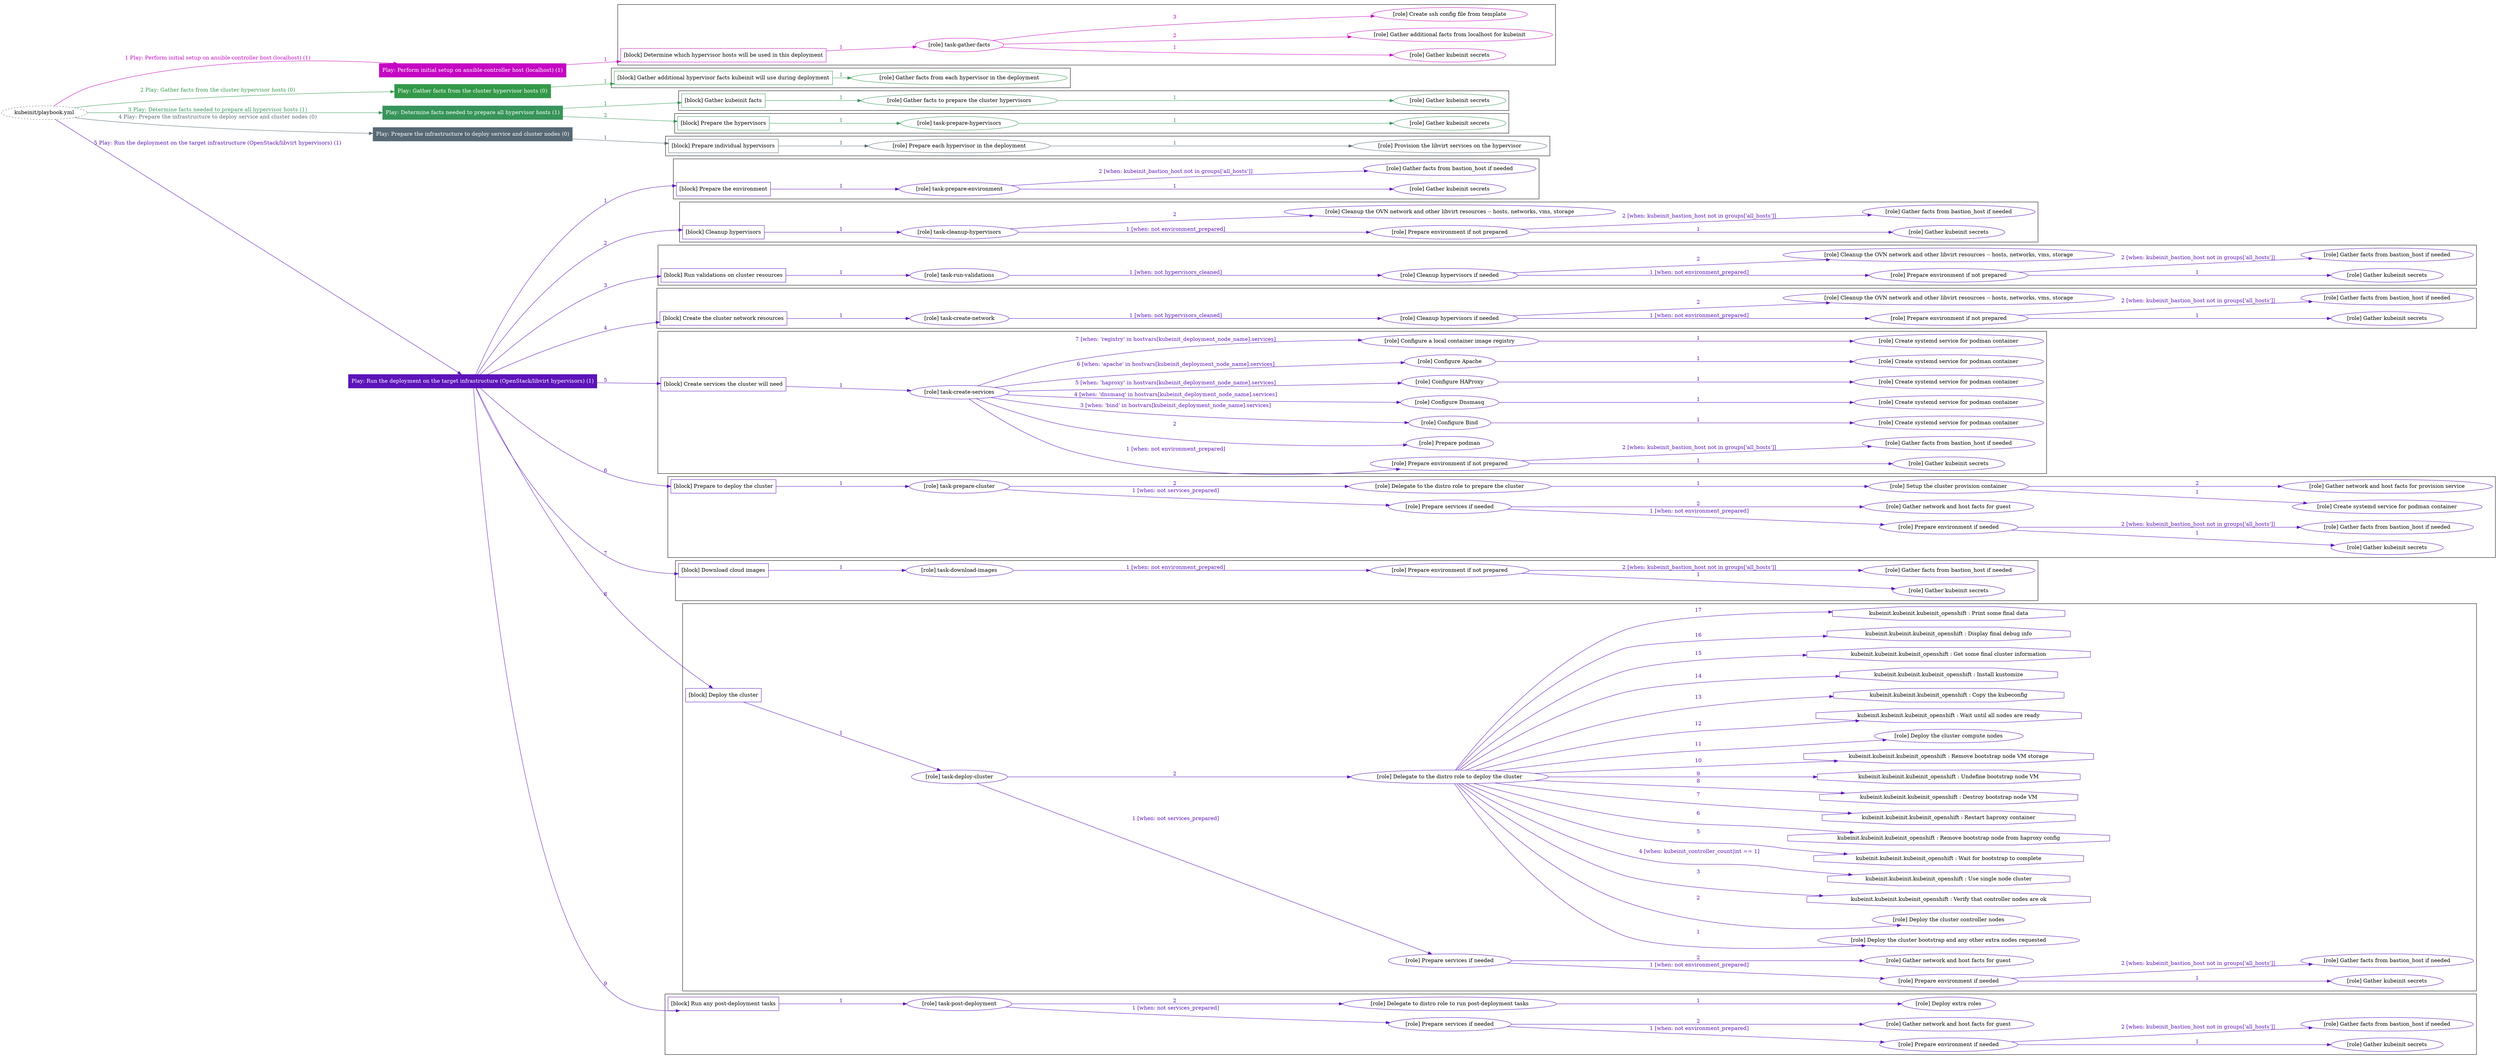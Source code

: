 digraph {
	graph [concentrate=true ordering=in rankdir=LR ratio=fill]
	edge [esep=5 sep=10]
	"kubeinit/playbook.yml" [URL="/home/runner/work/kubeinit/kubeinit/kubeinit/playbook.yml" id=playbook_724f41d9 style=dotted]
	"kubeinit/playbook.yml" -> play_b96e564c [label="1 Play: Perform initial setup on ansible-controller host (localhost) (1)" color="#c507c3" fontcolor="#c507c3" id=edge_play_b96e564c labeltooltip="1 Play: Perform initial setup on ansible-controller host (localhost) (1)" tooltip="1 Play: Perform initial setup on ansible-controller host (localhost) (1)"]
	subgraph "Play: Perform initial setup on ansible-controller host (localhost) (1)" {
		play_b96e564c [label="Play: Perform initial setup on ansible-controller host (localhost) (1)" URL="/home/runner/work/kubeinit/kubeinit/kubeinit/playbook.yml" color="#c507c3" fontcolor="#ffffff" id=play_b96e564c shape=box style=filled tooltip=localhost]
		play_b96e564c -> block_043597c0 [label=1 color="#c507c3" fontcolor="#c507c3" id=edge_block_043597c0 labeltooltip=1 tooltip=1]
		subgraph cluster_block_043597c0 {
			block_043597c0 [label="[block] Determine which hypervisor hosts will be used in this deployment" URL="/home/runner/work/kubeinit/kubeinit/kubeinit/playbook.yml" color="#c507c3" id=block_043597c0 labeltooltip="Determine which hypervisor hosts will be used in this deployment" shape=box tooltip="Determine which hypervisor hosts will be used in this deployment"]
			block_043597c0 -> role_fd4c52a2 [label="1 " color="#c507c3" fontcolor="#c507c3" id=edge_role_fd4c52a2 labeltooltip="1 " tooltip="1 "]
			subgraph "task-gather-facts" {
				role_fd4c52a2 [label="[role] task-gather-facts" URL="/home/runner/work/kubeinit/kubeinit/kubeinit/playbook.yml" color="#c507c3" id=role_fd4c52a2 tooltip="task-gather-facts"]
				role_fd4c52a2 -> role_d84f3a04 [label="1 " color="#c507c3" fontcolor="#c507c3" id=edge_role_d84f3a04 labeltooltip="1 " tooltip="1 "]
				subgraph "Gather kubeinit secrets" {
					role_d84f3a04 [label="[role] Gather kubeinit secrets" URL="/home/runner/.ansible/collections/ansible_collections/kubeinit/kubeinit/roles/kubeinit_prepare/tasks/build_hypervisors_group.yml" color="#c507c3" id=role_d84f3a04 tooltip="Gather kubeinit secrets"]
				}
				role_fd4c52a2 -> role_06a12884 [label="2 " color="#c507c3" fontcolor="#c507c3" id=edge_role_06a12884 labeltooltip="2 " tooltip="2 "]
				subgraph "Gather additional facts from localhost for kubeinit" {
					role_06a12884 [label="[role] Gather additional facts from localhost for kubeinit" URL="/home/runner/.ansible/collections/ansible_collections/kubeinit/kubeinit/roles/kubeinit_prepare/tasks/build_hypervisors_group.yml" color="#c507c3" id=role_06a12884 tooltip="Gather additional facts from localhost for kubeinit"]
				}
				role_fd4c52a2 -> role_5205f15b [label="3 " color="#c507c3" fontcolor="#c507c3" id=edge_role_5205f15b labeltooltip="3 " tooltip="3 "]
				subgraph "Create ssh config file from template" {
					role_5205f15b [label="[role] Create ssh config file from template" URL="/home/runner/.ansible/collections/ansible_collections/kubeinit/kubeinit/roles/kubeinit_prepare/tasks/build_hypervisors_group.yml" color="#c507c3" id=role_5205f15b tooltip="Create ssh config file from template"]
				}
			}
		}
	}
	"kubeinit/playbook.yml" -> play_b186f581 [label="2 Play: Gather facts from the cluster hypervisor hosts (0)" color="#33994a" fontcolor="#33994a" id=edge_play_b186f581 labeltooltip="2 Play: Gather facts from the cluster hypervisor hosts (0)" tooltip="2 Play: Gather facts from the cluster hypervisor hosts (0)"]
	subgraph "Play: Gather facts from the cluster hypervisor hosts (0)" {
		play_b186f581 [label="Play: Gather facts from the cluster hypervisor hosts (0)" URL="/home/runner/work/kubeinit/kubeinit/kubeinit/playbook.yml" color="#33994a" fontcolor="#ffffff" id=play_b186f581 shape=box style=filled tooltip="Play: Gather facts from the cluster hypervisor hosts (0)"]
		play_b186f581 -> block_5f69b1e3 [label=1 color="#33994a" fontcolor="#33994a" id=edge_block_5f69b1e3 labeltooltip=1 tooltip=1]
		subgraph cluster_block_5f69b1e3 {
			block_5f69b1e3 [label="[block] Gather additional hypervisor facts kubeinit will use during deployment" URL="/home/runner/work/kubeinit/kubeinit/kubeinit/playbook.yml" color="#33994a" id=block_5f69b1e3 labeltooltip="Gather additional hypervisor facts kubeinit will use during deployment" shape=box tooltip="Gather additional hypervisor facts kubeinit will use during deployment"]
			block_5f69b1e3 -> role_b0abc48b [label="1 " color="#33994a" fontcolor="#33994a" id=edge_role_b0abc48b labeltooltip="1 " tooltip="1 "]
			subgraph "Gather facts from each hypervisor in the deployment" {
				role_b0abc48b [label="[role] Gather facts from each hypervisor in the deployment" URL="/home/runner/work/kubeinit/kubeinit/kubeinit/playbook.yml" color="#33994a" id=role_b0abc48b tooltip="Gather facts from each hypervisor in the deployment"]
			}
		}
	}
	"kubeinit/playbook.yml" -> play_f84dd08f [label="3 Play: Determine facts needed to prepare all hypervisor hosts (1)" color="#37955a" fontcolor="#37955a" id=edge_play_f84dd08f labeltooltip="3 Play: Determine facts needed to prepare all hypervisor hosts (1)" tooltip="3 Play: Determine facts needed to prepare all hypervisor hosts (1)"]
	subgraph "Play: Determine facts needed to prepare all hypervisor hosts (1)" {
		play_f84dd08f [label="Play: Determine facts needed to prepare all hypervisor hosts (1)" URL="/home/runner/work/kubeinit/kubeinit/kubeinit/playbook.yml" color="#37955a" fontcolor="#ffffff" id=play_f84dd08f shape=box style=filled tooltip=localhost]
		play_f84dd08f -> block_c1d3af2b [label=1 color="#37955a" fontcolor="#37955a" id=edge_block_c1d3af2b labeltooltip=1 tooltip=1]
		subgraph cluster_block_c1d3af2b {
			block_c1d3af2b [label="[block] Gather kubeinit facts" URL="/home/runner/work/kubeinit/kubeinit/kubeinit/playbook.yml" color="#37955a" id=block_c1d3af2b labeltooltip="Gather kubeinit facts" shape=box tooltip="Gather kubeinit facts"]
			block_c1d3af2b -> role_9558414e [label="1 " color="#37955a" fontcolor="#37955a" id=edge_role_9558414e labeltooltip="1 " tooltip="1 "]
			subgraph "Gather facts to prepare the cluster hypervisors" {
				role_9558414e [label="[role] Gather facts to prepare the cluster hypervisors" URL="/home/runner/work/kubeinit/kubeinit/kubeinit/playbook.yml" color="#37955a" id=role_9558414e tooltip="Gather facts to prepare the cluster hypervisors"]
				role_9558414e -> role_0a687a9d [label="1 " color="#37955a" fontcolor="#37955a" id=edge_role_0a687a9d labeltooltip="1 " tooltip="1 "]
				subgraph "Gather kubeinit secrets" {
					role_0a687a9d [label="[role] Gather kubeinit secrets" URL="/home/runner/.ansible/collections/ansible_collections/kubeinit/kubeinit/roles/kubeinit_prepare/tasks/gather_kubeinit_facts.yml" color="#37955a" id=role_0a687a9d tooltip="Gather kubeinit secrets"]
				}
			}
		}
		play_f84dd08f -> block_ef7a281f [label=2 color="#37955a" fontcolor="#37955a" id=edge_block_ef7a281f labeltooltip=2 tooltip=2]
		subgraph cluster_block_ef7a281f {
			block_ef7a281f [label="[block] Prepare the hypervisors" URL="/home/runner/work/kubeinit/kubeinit/kubeinit/playbook.yml" color="#37955a" id=block_ef7a281f labeltooltip="Prepare the hypervisors" shape=box tooltip="Prepare the hypervisors"]
			block_ef7a281f -> role_39c2a780 [label="1 " color="#37955a" fontcolor="#37955a" id=edge_role_39c2a780 labeltooltip="1 " tooltip="1 "]
			subgraph "task-prepare-hypervisors" {
				role_39c2a780 [label="[role] task-prepare-hypervisors" URL="/home/runner/work/kubeinit/kubeinit/kubeinit/playbook.yml" color="#37955a" id=role_39c2a780 tooltip="task-prepare-hypervisors"]
				role_39c2a780 -> role_b67819db [label="1 " color="#37955a" fontcolor="#37955a" id=edge_role_b67819db labeltooltip="1 " tooltip="1 "]
				subgraph "Gather kubeinit secrets" {
					role_b67819db [label="[role] Gather kubeinit secrets" URL="/home/runner/.ansible/collections/ansible_collections/kubeinit/kubeinit/roles/kubeinit_prepare/tasks/gather_kubeinit_facts.yml" color="#37955a" id=role_b67819db tooltip="Gather kubeinit secrets"]
				}
			}
		}
	}
	"kubeinit/playbook.yml" -> play_a30568dd [label="4 Play: Prepare the infrastructure to deploy service and cluster nodes (0)" color="#576975" fontcolor="#576975" id=edge_play_a30568dd labeltooltip="4 Play: Prepare the infrastructure to deploy service and cluster nodes (0)" tooltip="4 Play: Prepare the infrastructure to deploy service and cluster nodes (0)"]
	subgraph "Play: Prepare the infrastructure to deploy service and cluster nodes (0)" {
		play_a30568dd [label="Play: Prepare the infrastructure to deploy service and cluster nodes (0)" URL="/home/runner/work/kubeinit/kubeinit/kubeinit/playbook.yml" color="#576975" fontcolor="#ffffff" id=play_a30568dd shape=box style=filled tooltip="Play: Prepare the infrastructure to deploy service and cluster nodes (0)"]
		play_a30568dd -> block_75d24982 [label=1 color="#576975" fontcolor="#576975" id=edge_block_75d24982 labeltooltip=1 tooltip=1]
		subgraph cluster_block_75d24982 {
			block_75d24982 [label="[block] Prepare individual hypervisors" URL="/home/runner/work/kubeinit/kubeinit/kubeinit/playbook.yml" color="#576975" id=block_75d24982 labeltooltip="Prepare individual hypervisors" shape=box tooltip="Prepare individual hypervisors"]
			block_75d24982 -> role_c6c67871 [label="1 " color="#576975" fontcolor="#576975" id=edge_role_c6c67871 labeltooltip="1 " tooltip="1 "]
			subgraph "Prepare each hypervisor in the deployment" {
				role_c6c67871 [label="[role] Prepare each hypervisor in the deployment" URL="/home/runner/work/kubeinit/kubeinit/kubeinit/playbook.yml" color="#576975" id=role_c6c67871 tooltip="Prepare each hypervisor in the deployment"]
				role_c6c67871 -> role_756defbd [label="1 " color="#576975" fontcolor="#576975" id=edge_role_756defbd labeltooltip="1 " tooltip="1 "]
				subgraph "Provision the libvirt services on the hypervisor" {
					role_756defbd [label="[role] Provision the libvirt services on the hypervisor" URL="/home/runner/.ansible/collections/ansible_collections/kubeinit/kubeinit/roles/kubeinit_prepare/tasks/prepare_hypervisor.yml" color="#576975" id=role_756defbd tooltip="Provision the libvirt services on the hypervisor"]
				}
			}
		}
	}
	"kubeinit/playbook.yml" -> play_44af72db [label="5 Play: Run the deployment on the target infrastructure (OpenStack/libvirt hypervisors) (1)" color="#5c13b9" fontcolor="#5c13b9" id=edge_play_44af72db labeltooltip="5 Play: Run the deployment on the target infrastructure (OpenStack/libvirt hypervisors) (1)" tooltip="5 Play: Run the deployment on the target infrastructure (OpenStack/libvirt hypervisors) (1)"]
	subgraph "Play: Run the deployment on the target infrastructure (OpenStack/libvirt hypervisors) (1)" {
		play_44af72db [label="Play: Run the deployment on the target infrastructure (OpenStack/libvirt hypervisors) (1)" URL="/home/runner/work/kubeinit/kubeinit/kubeinit/playbook.yml" color="#5c13b9" fontcolor="#ffffff" id=play_44af72db shape=box style=filled tooltip=localhost]
		play_44af72db -> block_07d40bd2 [label=1 color="#5c13b9" fontcolor="#5c13b9" id=edge_block_07d40bd2 labeltooltip=1 tooltip=1]
		subgraph cluster_block_07d40bd2 {
			block_07d40bd2 [label="[block] Prepare the environment" URL="/home/runner/work/kubeinit/kubeinit/kubeinit/playbook.yml" color="#5c13b9" id=block_07d40bd2 labeltooltip="Prepare the environment" shape=box tooltip="Prepare the environment"]
			block_07d40bd2 -> role_dfa9f6d3 [label="1 " color="#5c13b9" fontcolor="#5c13b9" id=edge_role_dfa9f6d3 labeltooltip="1 " tooltip="1 "]
			subgraph "task-prepare-environment" {
				role_dfa9f6d3 [label="[role] task-prepare-environment" URL="/home/runner/work/kubeinit/kubeinit/kubeinit/playbook.yml" color="#5c13b9" id=role_dfa9f6d3 tooltip="task-prepare-environment"]
				role_dfa9f6d3 -> role_613f4393 [label="1 " color="#5c13b9" fontcolor="#5c13b9" id=edge_role_613f4393 labeltooltip="1 " tooltip="1 "]
				subgraph "Gather kubeinit secrets" {
					role_613f4393 [label="[role] Gather kubeinit secrets" URL="/home/runner/.ansible/collections/ansible_collections/kubeinit/kubeinit/roles/kubeinit_prepare/tasks/gather_kubeinit_facts.yml" color="#5c13b9" id=role_613f4393 tooltip="Gather kubeinit secrets"]
				}
				role_dfa9f6d3 -> role_696d8ab0 [label="2 [when: kubeinit_bastion_host not in groups['all_hosts']]" color="#5c13b9" fontcolor="#5c13b9" id=edge_role_696d8ab0 labeltooltip="2 [when: kubeinit_bastion_host not in groups['all_hosts']]" tooltip="2 [when: kubeinit_bastion_host not in groups['all_hosts']]"]
				subgraph "Gather facts from bastion_host if needed" {
					role_696d8ab0 [label="[role] Gather facts from bastion_host if needed" URL="/home/runner/.ansible/collections/ansible_collections/kubeinit/kubeinit/roles/kubeinit_prepare/tasks/main.yml" color="#5c13b9" id=role_696d8ab0 tooltip="Gather facts from bastion_host if needed"]
				}
			}
		}
		play_44af72db -> block_d91fccd6 [label=2 color="#5c13b9" fontcolor="#5c13b9" id=edge_block_d91fccd6 labeltooltip=2 tooltip=2]
		subgraph cluster_block_d91fccd6 {
			block_d91fccd6 [label="[block] Cleanup hypervisors" URL="/home/runner/work/kubeinit/kubeinit/kubeinit/playbook.yml" color="#5c13b9" id=block_d91fccd6 labeltooltip="Cleanup hypervisors" shape=box tooltip="Cleanup hypervisors"]
			block_d91fccd6 -> role_57880f43 [label="1 " color="#5c13b9" fontcolor="#5c13b9" id=edge_role_57880f43 labeltooltip="1 " tooltip="1 "]
			subgraph "task-cleanup-hypervisors" {
				role_57880f43 [label="[role] task-cleanup-hypervisors" URL="/home/runner/work/kubeinit/kubeinit/kubeinit/playbook.yml" color="#5c13b9" id=role_57880f43 tooltip="task-cleanup-hypervisors"]
				role_57880f43 -> role_ca57745c [label="1 [when: not environment_prepared]" color="#5c13b9" fontcolor="#5c13b9" id=edge_role_ca57745c labeltooltip="1 [when: not environment_prepared]" tooltip="1 [when: not environment_prepared]"]
				subgraph "Prepare environment if not prepared" {
					role_ca57745c [label="[role] Prepare environment if not prepared" URL="/home/runner/.ansible/collections/ansible_collections/kubeinit/kubeinit/roles/kubeinit_libvirt/tasks/cleanup_hypervisors.yml" color="#5c13b9" id=role_ca57745c tooltip="Prepare environment if not prepared"]
					role_ca57745c -> role_fd36401c [label="1 " color="#5c13b9" fontcolor="#5c13b9" id=edge_role_fd36401c labeltooltip="1 " tooltip="1 "]
					subgraph "Gather kubeinit secrets" {
						role_fd36401c [label="[role] Gather kubeinit secrets" URL="/home/runner/.ansible/collections/ansible_collections/kubeinit/kubeinit/roles/kubeinit_prepare/tasks/gather_kubeinit_facts.yml" color="#5c13b9" id=role_fd36401c tooltip="Gather kubeinit secrets"]
					}
					role_ca57745c -> role_1696d721 [label="2 [when: kubeinit_bastion_host not in groups['all_hosts']]" color="#5c13b9" fontcolor="#5c13b9" id=edge_role_1696d721 labeltooltip="2 [when: kubeinit_bastion_host not in groups['all_hosts']]" tooltip="2 [when: kubeinit_bastion_host not in groups['all_hosts']]"]
					subgraph "Gather facts from bastion_host if needed" {
						role_1696d721 [label="[role] Gather facts from bastion_host if needed" URL="/home/runner/.ansible/collections/ansible_collections/kubeinit/kubeinit/roles/kubeinit_prepare/tasks/main.yml" color="#5c13b9" id=role_1696d721 tooltip="Gather facts from bastion_host if needed"]
					}
				}
				role_57880f43 -> role_2eb3824e [label="2 " color="#5c13b9" fontcolor="#5c13b9" id=edge_role_2eb3824e labeltooltip="2 " tooltip="2 "]
				subgraph "Cleanup the OVN network and other libvirt resources -- hosts, networks, vms, storage" {
					role_2eb3824e [label="[role] Cleanup the OVN network and other libvirt resources -- hosts, networks, vms, storage" URL="/home/runner/.ansible/collections/ansible_collections/kubeinit/kubeinit/roles/kubeinit_libvirt/tasks/cleanup_hypervisors.yml" color="#5c13b9" id=role_2eb3824e tooltip="Cleanup the OVN network and other libvirt resources -- hosts, networks, vms, storage"]
				}
			}
		}
		play_44af72db -> block_eee5054e [label=3 color="#5c13b9" fontcolor="#5c13b9" id=edge_block_eee5054e labeltooltip=3 tooltip=3]
		subgraph cluster_block_eee5054e {
			block_eee5054e [label="[block] Run validations on cluster resources" URL="/home/runner/work/kubeinit/kubeinit/kubeinit/playbook.yml" color="#5c13b9" id=block_eee5054e labeltooltip="Run validations on cluster resources" shape=box tooltip="Run validations on cluster resources"]
			block_eee5054e -> role_71e81b2a [label="1 " color="#5c13b9" fontcolor="#5c13b9" id=edge_role_71e81b2a labeltooltip="1 " tooltip="1 "]
			subgraph "task-run-validations" {
				role_71e81b2a [label="[role] task-run-validations" URL="/home/runner/work/kubeinit/kubeinit/kubeinit/playbook.yml" color="#5c13b9" id=role_71e81b2a tooltip="task-run-validations"]
				role_71e81b2a -> role_1249b31d [label="1 [when: not hypervisors_cleaned]" color="#5c13b9" fontcolor="#5c13b9" id=edge_role_1249b31d labeltooltip="1 [when: not hypervisors_cleaned]" tooltip="1 [when: not hypervisors_cleaned]"]
				subgraph "Cleanup hypervisors if needed" {
					role_1249b31d [label="[role] Cleanup hypervisors if needed" URL="/home/runner/.ansible/collections/ansible_collections/kubeinit/kubeinit/roles/kubeinit_validations/tasks/main.yml" color="#5c13b9" id=role_1249b31d tooltip="Cleanup hypervisors if needed"]
					role_1249b31d -> role_08071db0 [label="1 [when: not environment_prepared]" color="#5c13b9" fontcolor="#5c13b9" id=edge_role_08071db0 labeltooltip="1 [when: not environment_prepared]" tooltip="1 [when: not environment_prepared]"]
					subgraph "Prepare environment if not prepared" {
						role_08071db0 [label="[role] Prepare environment if not prepared" URL="/home/runner/.ansible/collections/ansible_collections/kubeinit/kubeinit/roles/kubeinit_libvirt/tasks/cleanup_hypervisors.yml" color="#5c13b9" id=role_08071db0 tooltip="Prepare environment if not prepared"]
						role_08071db0 -> role_b622376e [label="1 " color="#5c13b9" fontcolor="#5c13b9" id=edge_role_b622376e labeltooltip="1 " tooltip="1 "]
						subgraph "Gather kubeinit secrets" {
							role_b622376e [label="[role] Gather kubeinit secrets" URL="/home/runner/.ansible/collections/ansible_collections/kubeinit/kubeinit/roles/kubeinit_prepare/tasks/gather_kubeinit_facts.yml" color="#5c13b9" id=role_b622376e tooltip="Gather kubeinit secrets"]
						}
						role_08071db0 -> role_8968afee [label="2 [when: kubeinit_bastion_host not in groups['all_hosts']]" color="#5c13b9" fontcolor="#5c13b9" id=edge_role_8968afee labeltooltip="2 [when: kubeinit_bastion_host not in groups['all_hosts']]" tooltip="2 [when: kubeinit_bastion_host not in groups['all_hosts']]"]
						subgraph "Gather facts from bastion_host if needed" {
							role_8968afee [label="[role] Gather facts from bastion_host if needed" URL="/home/runner/.ansible/collections/ansible_collections/kubeinit/kubeinit/roles/kubeinit_prepare/tasks/main.yml" color="#5c13b9" id=role_8968afee tooltip="Gather facts from bastion_host if needed"]
						}
					}
					role_1249b31d -> role_de6a7c89 [label="2 " color="#5c13b9" fontcolor="#5c13b9" id=edge_role_de6a7c89 labeltooltip="2 " tooltip="2 "]
					subgraph "Cleanup the OVN network and other libvirt resources -- hosts, networks, vms, storage" {
						role_de6a7c89 [label="[role] Cleanup the OVN network and other libvirt resources -- hosts, networks, vms, storage" URL="/home/runner/.ansible/collections/ansible_collections/kubeinit/kubeinit/roles/kubeinit_libvirt/tasks/cleanup_hypervisors.yml" color="#5c13b9" id=role_de6a7c89 tooltip="Cleanup the OVN network and other libvirt resources -- hosts, networks, vms, storage"]
					}
				}
			}
		}
		play_44af72db -> block_ccc21fb1 [label=4 color="#5c13b9" fontcolor="#5c13b9" id=edge_block_ccc21fb1 labeltooltip=4 tooltip=4]
		subgraph cluster_block_ccc21fb1 {
			block_ccc21fb1 [label="[block] Create the cluster network resources" URL="/home/runner/work/kubeinit/kubeinit/kubeinit/playbook.yml" color="#5c13b9" id=block_ccc21fb1 labeltooltip="Create the cluster network resources" shape=box tooltip="Create the cluster network resources"]
			block_ccc21fb1 -> role_5a597af9 [label="1 " color="#5c13b9" fontcolor="#5c13b9" id=edge_role_5a597af9 labeltooltip="1 " tooltip="1 "]
			subgraph "task-create-network" {
				role_5a597af9 [label="[role] task-create-network" URL="/home/runner/work/kubeinit/kubeinit/kubeinit/playbook.yml" color="#5c13b9" id=role_5a597af9 tooltip="task-create-network"]
				role_5a597af9 -> role_b853a77d [label="1 [when: not hypervisors_cleaned]" color="#5c13b9" fontcolor="#5c13b9" id=edge_role_b853a77d labeltooltip="1 [when: not hypervisors_cleaned]" tooltip="1 [when: not hypervisors_cleaned]"]
				subgraph "Cleanup hypervisors if needed" {
					role_b853a77d [label="[role] Cleanup hypervisors if needed" URL="/home/runner/.ansible/collections/ansible_collections/kubeinit/kubeinit/roles/kubeinit_libvirt/tasks/create_network.yml" color="#5c13b9" id=role_b853a77d tooltip="Cleanup hypervisors if needed"]
					role_b853a77d -> role_ec80c0bf [label="1 [when: not environment_prepared]" color="#5c13b9" fontcolor="#5c13b9" id=edge_role_ec80c0bf labeltooltip="1 [when: not environment_prepared]" tooltip="1 [when: not environment_prepared]"]
					subgraph "Prepare environment if not prepared" {
						role_ec80c0bf [label="[role] Prepare environment if not prepared" URL="/home/runner/.ansible/collections/ansible_collections/kubeinit/kubeinit/roles/kubeinit_libvirt/tasks/cleanup_hypervisors.yml" color="#5c13b9" id=role_ec80c0bf tooltip="Prepare environment if not prepared"]
						role_ec80c0bf -> role_8eaf5a02 [label="1 " color="#5c13b9" fontcolor="#5c13b9" id=edge_role_8eaf5a02 labeltooltip="1 " tooltip="1 "]
						subgraph "Gather kubeinit secrets" {
							role_8eaf5a02 [label="[role] Gather kubeinit secrets" URL="/home/runner/.ansible/collections/ansible_collections/kubeinit/kubeinit/roles/kubeinit_prepare/tasks/gather_kubeinit_facts.yml" color="#5c13b9" id=role_8eaf5a02 tooltip="Gather kubeinit secrets"]
						}
						role_ec80c0bf -> role_168a3c0b [label="2 [when: kubeinit_bastion_host not in groups['all_hosts']]" color="#5c13b9" fontcolor="#5c13b9" id=edge_role_168a3c0b labeltooltip="2 [when: kubeinit_bastion_host not in groups['all_hosts']]" tooltip="2 [when: kubeinit_bastion_host not in groups['all_hosts']]"]
						subgraph "Gather facts from bastion_host if needed" {
							role_168a3c0b [label="[role] Gather facts from bastion_host if needed" URL="/home/runner/.ansible/collections/ansible_collections/kubeinit/kubeinit/roles/kubeinit_prepare/tasks/main.yml" color="#5c13b9" id=role_168a3c0b tooltip="Gather facts from bastion_host if needed"]
						}
					}
					role_b853a77d -> role_204585bf [label="2 " color="#5c13b9" fontcolor="#5c13b9" id=edge_role_204585bf labeltooltip="2 " tooltip="2 "]
					subgraph "Cleanup the OVN network and other libvirt resources -- hosts, networks, vms, storage" {
						role_204585bf [label="[role] Cleanup the OVN network and other libvirt resources -- hosts, networks, vms, storage" URL="/home/runner/.ansible/collections/ansible_collections/kubeinit/kubeinit/roles/kubeinit_libvirt/tasks/cleanup_hypervisors.yml" color="#5c13b9" id=role_204585bf tooltip="Cleanup the OVN network and other libvirt resources -- hosts, networks, vms, storage"]
					}
				}
			}
		}
		play_44af72db -> block_fcea5432 [label=5 color="#5c13b9" fontcolor="#5c13b9" id=edge_block_fcea5432 labeltooltip=5 tooltip=5]
		subgraph cluster_block_fcea5432 {
			block_fcea5432 [label="[block] Create services the cluster will need" URL="/home/runner/work/kubeinit/kubeinit/kubeinit/playbook.yml" color="#5c13b9" id=block_fcea5432 labeltooltip="Create services the cluster will need" shape=box tooltip="Create services the cluster will need"]
			block_fcea5432 -> role_298d4e25 [label="1 " color="#5c13b9" fontcolor="#5c13b9" id=edge_role_298d4e25 labeltooltip="1 " tooltip="1 "]
			subgraph "task-create-services" {
				role_298d4e25 [label="[role] task-create-services" URL="/home/runner/work/kubeinit/kubeinit/kubeinit/playbook.yml" color="#5c13b9" id=role_298d4e25 tooltip="task-create-services"]
				role_298d4e25 -> role_b28d8c5d [label="1 [when: not environment_prepared]" color="#5c13b9" fontcolor="#5c13b9" id=edge_role_b28d8c5d labeltooltip="1 [when: not environment_prepared]" tooltip="1 [when: not environment_prepared]"]
				subgraph "Prepare environment if not prepared" {
					role_b28d8c5d [label="[role] Prepare environment if not prepared" URL="/home/runner/.ansible/collections/ansible_collections/kubeinit/kubeinit/roles/kubeinit_services/tasks/main.yml" color="#5c13b9" id=role_b28d8c5d tooltip="Prepare environment if not prepared"]
					role_b28d8c5d -> role_a9b69a46 [label="1 " color="#5c13b9" fontcolor="#5c13b9" id=edge_role_a9b69a46 labeltooltip="1 " tooltip="1 "]
					subgraph "Gather kubeinit secrets" {
						role_a9b69a46 [label="[role] Gather kubeinit secrets" URL="/home/runner/.ansible/collections/ansible_collections/kubeinit/kubeinit/roles/kubeinit_prepare/tasks/gather_kubeinit_facts.yml" color="#5c13b9" id=role_a9b69a46 tooltip="Gather kubeinit secrets"]
					}
					role_b28d8c5d -> role_d9b3c0fd [label="2 [when: kubeinit_bastion_host not in groups['all_hosts']]" color="#5c13b9" fontcolor="#5c13b9" id=edge_role_d9b3c0fd labeltooltip="2 [when: kubeinit_bastion_host not in groups['all_hosts']]" tooltip="2 [when: kubeinit_bastion_host not in groups['all_hosts']]"]
					subgraph "Gather facts from bastion_host if needed" {
						role_d9b3c0fd [label="[role] Gather facts from bastion_host if needed" URL="/home/runner/.ansible/collections/ansible_collections/kubeinit/kubeinit/roles/kubeinit_prepare/tasks/main.yml" color="#5c13b9" id=role_d9b3c0fd tooltip="Gather facts from bastion_host if needed"]
					}
				}
				role_298d4e25 -> role_65285a68 [label="2 " color="#5c13b9" fontcolor="#5c13b9" id=edge_role_65285a68 labeltooltip="2 " tooltip="2 "]
				subgraph "Prepare podman" {
					role_65285a68 [label="[role] Prepare podman" URL="/home/runner/.ansible/collections/ansible_collections/kubeinit/kubeinit/roles/kubeinit_services/tasks/00_create_service_pod.yml" color="#5c13b9" id=role_65285a68 tooltip="Prepare podman"]
				}
				role_298d4e25 -> role_206fd32e [label="3 [when: 'bind' in hostvars[kubeinit_deployment_node_name].services]" color="#5c13b9" fontcolor="#5c13b9" id=edge_role_206fd32e labeltooltip="3 [when: 'bind' in hostvars[kubeinit_deployment_node_name].services]" tooltip="3 [when: 'bind' in hostvars[kubeinit_deployment_node_name].services]"]
				subgraph "Configure Bind" {
					role_206fd32e [label="[role] Configure Bind" URL="/home/runner/.ansible/collections/ansible_collections/kubeinit/kubeinit/roles/kubeinit_services/tasks/start_services_containers.yml" color="#5c13b9" id=role_206fd32e tooltip="Configure Bind"]
					role_206fd32e -> role_4ff9f816 [label="1 " color="#5c13b9" fontcolor="#5c13b9" id=edge_role_4ff9f816 labeltooltip="1 " tooltip="1 "]
					subgraph "Create systemd service for podman container" {
						role_4ff9f816 [label="[role] Create systemd service for podman container" URL="/home/runner/.ansible/collections/ansible_collections/kubeinit/kubeinit/roles/kubeinit_bind/tasks/main.yml" color="#5c13b9" id=role_4ff9f816 tooltip="Create systemd service for podman container"]
					}
				}
				role_298d4e25 -> role_d54ca3fc [label="4 [when: 'dnsmasq' in hostvars[kubeinit_deployment_node_name].services]" color="#5c13b9" fontcolor="#5c13b9" id=edge_role_d54ca3fc labeltooltip="4 [when: 'dnsmasq' in hostvars[kubeinit_deployment_node_name].services]" tooltip="4 [when: 'dnsmasq' in hostvars[kubeinit_deployment_node_name].services]"]
				subgraph "Configure Dnsmasq" {
					role_d54ca3fc [label="[role] Configure Dnsmasq" URL="/home/runner/.ansible/collections/ansible_collections/kubeinit/kubeinit/roles/kubeinit_services/tasks/start_services_containers.yml" color="#5c13b9" id=role_d54ca3fc tooltip="Configure Dnsmasq"]
					role_d54ca3fc -> role_0eafd72d [label="1 " color="#5c13b9" fontcolor="#5c13b9" id=edge_role_0eafd72d labeltooltip="1 " tooltip="1 "]
					subgraph "Create systemd service for podman container" {
						role_0eafd72d [label="[role] Create systemd service for podman container" URL="/home/runner/.ansible/collections/ansible_collections/kubeinit/kubeinit/roles/kubeinit_dnsmasq/tasks/main.yml" color="#5c13b9" id=role_0eafd72d tooltip="Create systemd service for podman container"]
					}
				}
				role_298d4e25 -> role_7314e736 [label="5 [when: 'haproxy' in hostvars[kubeinit_deployment_node_name].services]" color="#5c13b9" fontcolor="#5c13b9" id=edge_role_7314e736 labeltooltip="5 [when: 'haproxy' in hostvars[kubeinit_deployment_node_name].services]" tooltip="5 [when: 'haproxy' in hostvars[kubeinit_deployment_node_name].services]"]
				subgraph "Configure HAProxy" {
					role_7314e736 [label="[role] Configure HAProxy" URL="/home/runner/.ansible/collections/ansible_collections/kubeinit/kubeinit/roles/kubeinit_services/tasks/start_services_containers.yml" color="#5c13b9" id=role_7314e736 tooltip="Configure HAProxy"]
					role_7314e736 -> role_aafeb1c8 [label="1 " color="#5c13b9" fontcolor="#5c13b9" id=edge_role_aafeb1c8 labeltooltip="1 " tooltip="1 "]
					subgraph "Create systemd service for podman container" {
						role_aafeb1c8 [label="[role] Create systemd service for podman container" URL="/home/runner/.ansible/collections/ansible_collections/kubeinit/kubeinit/roles/kubeinit_haproxy/tasks/main.yml" color="#5c13b9" id=role_aafeb1c8 tooltip="Create systemd service for podman container"]
					}
				}
				role_298d4e25 -> role_031b567f [label="6 [when: 'apache' in hostvars[kubeinit_deployment_node_name].services]" color="#5c13b9" fontcolor="#5c13b9" id=edge_role_031b567f labeltooltip="6 [when: 'apache' in hostvars[kubeinit_deployment_node_name].services]" tooltip="6 [when: 'apache' in hostvars[kubeinit_deployment_node_name].services]"]
				subgraph "Configure Apache" {
					role_031b567f [label="[role] Configure Apache" URL="/home/runner/.ansible/collections/ansible_collections/kubeinit/kubeinit/roles/kubeinit_services/tasks/start_services_containers.yml" color="#5c13b9" id=role_031b567f tooltip="Configure Apache"]
					role_031b567f -> role_49e05196 [label="1 " color="#5c13b9" fontcolor="#5c13b9" id=edge_role_49e05196 labeltooltip="1 " tooltip="1 "]
					subgraph "Create systemd service for podman container" {
						role_49e05196 [label="[role] Create systemd service for podman container" URL="/home/runner/.ansible/collections/ansible_collections/kubeinit/kubeinit/roles/kubeinit_apache/tasks/main.yml" color="#5c13b9" id=role_49e05196 tooltip="Create systemd service for podman container"]
					}
				}
				role_298d4e25 -> role_b31b73cf [label="7 [when: 'registry' in hostvars[kubeinit_deployment_node_name].services]" color="#5c13b9" fontcolor="#5c13b9" id=edge_role_b31b73cf labeltooltip="7 [when: 'registry' in hostvars[kubeinit_deployment_node_name].services]" tooltip="7 [when: 'registry' in hostvars[kubeinit_deployment_node_name].services]"]
				subgraph "Configure a local container image registry" {
					role_b31b73cf [label="[role] Configure a local container image registry" URL="/home/runner/.ansible/collections/ansible_collections/kubeinit/kubeinit/roles/kubeinit_services/tasks/start_services_containers.yml" color="#5c13b9" id=role_b31b73cf tooltip="Configure a local container image registry"]
					role_b31b73cf -> role_e8b7eb68 [label="1 " color="#5c13b9" fontcolor="#5c13b9" id=edge_role_e8b7eb68 labeltooltip="1 " tooltip="1 "]
					subgraph "Create systemd service for podman container" {
						role_e8b7eb68 [label="[role] Create systemd service for podman container" URL="/home/runner/.ansible/collections/ansible_collections/kubeinit/kubeinit/roles/kubeinit_registry/tasks/main.yml" color="#5c13b9" id=role_e8b7eb68 tooltip="Create systemd service for podman container"]
					}
				}
			}
		}
		play_44af72db -> block_6fe1049a [label=6 color="#5c13b9" fontcolor="#5c13b9" id=edge_block_6fe1049a labeltooltip=6 tooltip=6]
		subgraph cluster_block_6fe1049a {
			block_6fe1049a [label="[block] Prepare to deploy the cluster" URL="/home/runner/work/kubeinit/kubeinit/kubeinit/playbook.yml" color="#5c13b9" id=block_6fe1049a labeltooltip="Prepare to deploy the cluster" shape=box tooltip="Prepare to deploy the cluster"]
			block_6fe1049a -> role_61d7ad1c [label="1 " color="#5c13b9" fontcolor="#5c13b9" id=edge_role_61d7ad1c labeltooltip="1 " tooltip="1 "]
			subgraph "task-prepare-cluster" {
				role_61d7ad1c [label="[role] task-prepare-cluster" URL="/home/runner/work/kubeinit/kubeinit/kubeinit/playbook.yml" color="#5c13b9" id=role_61d7ad1c tooltip="task-prepare-cluster"]
				role_61d7ad1c -> role_0aec0f37 [label="1 [when: not services_prepared]" color="#5c13b9" fontcolor="#5c13b9" id=edge_role_0aec0f37 labeltooltip="1 [when: not services_prepared]" tooltip="1 [when: not services_prepared]"]
				subgraph "Prepare services if needed" {
					role_0aec0f37 [label="[role] Prepare services if needed" URL="/home/runner/.ansible/collections/ansible_collections/kubeinit/kubeinit/roles/kubeinit_prepare/tasks/prepare_cluster.yml" color="#5c13b9" id=role_0aec0f37 tooltip="Prepare services if needed"]
					role_0aec0f37 -> role_e21fd831 [label="1 [when: not environment_prepared]" color="#5c13b9" fontcolor="#5c13b9" id=edge_role_e21fd831 labeltooltip="1 [when: not environment_prepared]" tooltip="1 [when: not environment_prepared]"]
					subgraph "Prepare environment if needed" {
						role_e21fd831 [label="[role] Prepare environment if needed" URL="/home/runner/.ansible/collections/ansible_collections/kubeinit/kubeinit/roles/kubeinit_services/tasks/prepare_services.yml" color="#5c13b9" id=role_e21fd831 tooltip="Prepare environment if needed"]
						role_e21fd831 -> role_6c2c68b5 [label="1 " color="#5c13b9" fontcolor="#5c13b9" id=edge_role_6c2c68b5 labeltooltip="1 " tooltip="1 "]
						subgraph "Gather kubeinit secrets" {
							role_6c2c68b5 [label="[role] Gather kubeinit secrets" URL="/home/runner/.ansible/collections/ansible_collections/kubeinit/kubeinit/roles/kubeinit_prepare/tasks/gather_kubeinit_facts.yml" color="#5c13b9" id=role_6c2c68b5 tooltip="Gather kubeinit secrets"]
						}
						role_e21fd831 -> role_4d3b5bde [label="2 [when: kubeinit_bastion_host not in groups['all_hosts']]" color="#5c13b9" fontcolor="#5c13b9" id=edge_role_4d3b5bde labeltooltip="2 [when: kubeinit_bastion_host not in groups['all_hosts']]" tooltip="2 [when: kubeinit_bastion_host not in groups['all_hosts']]"]
						subgraph "Gather facts from bastion_host if needed" {
							role_4d3b5bde [label="[role] Gather facts from bastion_host if needed" URL="/home/runner/.ansible/collections/ansible_collections/kubeinit/kubeinit/roles/kubeinit_prepare/tasks/main.yml" color="#5c13b9" id=role_4d3b5bde tooltip="Gather facts from bastion_host if needed"]
						}
					}
					role_0aec0f37 -> role_ddea4009 [label="2 " color="#5c13b9" fontcolor="#5c13b9" id=edge_role_ddea4009 labeltooltip="2 " tooltip="2 "]
					subgraph "Gather network and host facts for guest" {
						role_ddea4009 [label="[role] Gather network and host facts for guest" URL="/home/runner/.ansible/collections/ansible_collections/kubeinit/kubeinit/roles/kubeinit_services/tasks/prepare_services.yml" color="#5c13b9" id=role_ddea4009 tooltip="Gather network and host facts for guest"]
					}
				}
				role_61d7ad1c -> role_819a2d78 [label="2 " color="#5c13b9" fontcolor="#5c13b9" id=edge_role_819a2d78 labeltooltip="2 " tooltip="2 "]
				subgraph "Delegate to the distro role to prepare the cluster" {
					role_819a2d78 [label="[role] Delegate to the distro role to prepare the cluster" URL="/home/runner/.ansible/collections/ansible_collections/kubeinit/kubeinit/roles/kubeinit_prepare/tasks/prepare_cluster.yml" color="#5c13b9" id=role_819a2d78 tooltip="Delegate to the distro role to prepare the cluster"]
					role_819a2d78 -> role_423dacea [label="1 " color="#5c13b9" fontcolor="#5c13b9" id=edge_role_423dacea labeltooltip="1 " tooltip="1 "]
					subgraph "Setup the cluster provision container" {
						role_423dacea [label="[role] Setup the cluster provision container" URL="/home/runner/.ansible/collections/ansible_collections/kubeinit/kubeinit/roles/kubeinit_openshift/tasks/prepare_cluster.yml" color="#5c13b9" id=role_423dacea tooltip="Setup the cluster provision container"]
						role_423dacea -> role_e1caa7a6 [label="1 " color="#5c13b9" fontcolor="#5c13b9" id=edge_role_e1caa7a6 labeltooltip="1 " tooltip="1 "]
						subgraph "Create systemd service for podman container" {
							role_e1caa7a6 [label="[role] Create systemd service for podman container" URL="/home/runner/.ansible/collections/ansible_collections/kubeinit/kubeinit/roles/kubeinit_services/tasks/create_provision_container.yml" color="#5c13b9" id=role_e1caa7a6 tooltip="Create systemd service for podman container"]
						}
						role_423dacea -> role_37f7cb95 [label="2 " color="#5c13b9" fontcolor="#5c13b9" id=edge_role_37f7cb95 labeltooltip="2 " tooltip="2 "]
						subgraph "Gather network and host facts for provision service" {
							role_37f7cb95 [label="[role] Gather network and host facts for provision service" URL="/home/runner/.ansible/collections/ansible_collections/kubeinit/kubeinit/roles/kubeinit_services/tasks/create_provision_container.yml" color="#5c13b9" id=role_37f7cb95 tooltip="Gather network and host facts for provision service"]
						}
					}
				}
			}
		}
		play_44af72db -> block_9f8de810 [label=7 color="#5c13b9" fontcolor="#5c13b9" id=edge_block_9f8de810 labeltooltip=7 tooltip=7]
		subgraph cluster_block_9f8de810 {
			block_9f8de810 [label="[block] Download cloud images" URL="/home/runner/work/kubeinit/kubeinit/kubeinit/playbook.yml" color="#5c13b9" id=block_9f8de810 labeltooltip="Download cloud images" shape=box tooltip="Download cloud images"]
			block_9f8de810 -> role_6de2bf2a [label="1 " color="#5c13b9" fontcolor="#5c13b9" id=edge_role_6de2bf2a labeltooltip="1 " tooltip="1 "]
			subgraph "task-download-images" {
				role_6de2bf2a [label="[role] task-download-images" URL="/home/runner/work/kubeinit/kubeinit/kubeinit/playbook.yml" color="#5c13b9" id=role_6de2bf2a tooltip="task-download-images"]
				role_6de2bf2a -> role_08ea4e09 [label="1 [when: not environment_prepared]" color="#5c13b9" fontcolor="#5c13b9" id=edge_role_08ea4e09 labeltooltip="1 [when: not environment_prepared]" tooltip="1 [when: not environment_prepared]"]
				subgraph "Prepare environment if not prepared" {
					role_08ea4e09 [label="[role] Prepare environment if not prepared" URL="/home/runner/.ansible/collections/ansible_collections/kubeinit/kubeinit/roles/kubeinit_libvirt/tasks/download_cloud_images.yml" color="#5c13b9" id=role_08ea4e09 tooltip="Prepare environment if not prepared"]
					role_08ea4e09 -> role_57b24442 [label="1 " color="#5c13b9" fontcolor="#5c13b9" id=edge_role_57b24442 labeltooltip="1 " tooltip="1 "]
					subgraph "Gather kubeinit secrets" {
						role_57b24442 [label="[role] Gather kubeinit secrets" URL="/home/runner/.ansible/collections/ansible_collections/kubeinit/kubeinit/roles/kubeinit_prepare/tasks/gather_kubeinit_facts.yml" color="#5c13b9" id=role_57b24442 tooltip="Gather kubeinit secrets"]
					}
					role_08ea4e09 -> role_0f7a3a1a [label="2 [when: kubeinit_bastion_host not in groups['all_hosts']]" color="#5c13b9" fontcolor="#5c13b9" id=edge_role_0f7a3a1a labeltooltip="2 [when: kubeinit_bastion_host not in groups['all_hosts']]" tooltip="2 [when: kubeinit_bastion_host not in groups['all_hosts']]"]
					subgraph "Gather facts from bastion_host if needed" {
						role_0f7a3a1a [label="[role] Gather facts from bastion_host if needed" URL="/home/runner/.ansible/collections/ansible_collections/kubeinit/kubeinit/roles/kubeinit_prepare/tasks/main.yml" color="#5c13b9" id=role_0f7a3a1a tooltip="Gather facts from bastion_host if needed"]
					}
				}
			}
		}
		play_44af72db -> block_6cdd85ce [label=8 color="#5c13b9" fontcolor="#5c13b9" id=edge_block_6cdd85ce labeltooltip=8 tooltip=8]
		subgraph cluster_block_6cdd85ce {
			block_6cdd85ce [label="[block] Deploy the cluster" URL="/home/runner/work/kubeinit/kubeinit/kubeinit/playbook.yml" color="#5c13b9" id=block_6cdd85ce labeltooltip="Deploy the cluster" shape=box tooltip="Deploy the cluster"]
			block_6cdd85ce -> role_d0979a0c [label="1 " color="#5c13b9" fontcolor="#5c13b9" id=edge_role_d0979a0c labeltooltip="1 " tooltip="1 "]
			subgraph "task-deploy-cluster" {
				role_d0979a0c [label="[role] task-deploy-cluster" URL="/home/runner/work/kubeinit/kubeinit/kubeinit/playbook.yml" color="#5c13b9" id=role_d0979a0c tooltip="task-deploy-cluster"]
				role_d0979a0c -> role_327277c4 [label="1 [when: not services_prepared]" color="#5c13b9" fontcolor="#5c13b9" id=edge_role_327277c4 labeltooltip="1 [when: not services_prepared]" tooltip="1 [when: not services_prepared]"]
				subgraph "Prepare services if needed" {
					role_327277c4 [label="[role] Prepare services if needed" URL="/home/runner/.ansible/collections/ansible_collections/kubeinit/kubeinit/roles/kubeinit_prepare/tasks/deploy_cluster.yml" color="#5c13b9" id=role_327277c4 tooltip="Prepare services if needed"]
					role_327277c4 -> role_6a6d5c4b [label="1 [when: not environment_prepared]" color="#5c13b9" fontcolor="#5c13b9" id=edge_role_6a6d5c4b labeltooltip="1 [when: not environment_prepared]" tooltip="1 [when: not environment_prepared]"]
					subgraph "Prepare environment if needed" {
						role_6a6d5c4b [label="[role] Prepare environment if needed" URL="/home/runner/.ansible/collections/ansible_collections/kubeinit/kubeinit/roles/kubeinit_services/tasks/prepare_services.yml" color="#5c13b9" id=role_6a6d5c4b tooltip="Prepare environment if needed"]
						role_6a6d5c4b -> role_825c2baf [label="1 " color="#5c13b9" fontcolor="#5c13b9" id=edge_role_825c2baf labeltooltip="1 " tooltip="1 "]
						subgraph "Gather kubeinit secrets" {
							role_825c2baf [label="[role] Gather kubeinit secrets" URL="/home/runner/.ansible/collections/ansible_collections/kubeinit/kubeinit/roles/kubeinit_prepare/tasks/gather_kubeinit_facts.yml" color="#5c13b9" id=role_825c2baf tooltip="Gather kubeinit secrets"]
						}
						role_6a6d5c4b -> role_57a7591a [label="2 [when: kubeinit_bastion_host not in groups['all_hosts']]" color="#5c13b9" fontcolor="#5c13b9" id=edge_role_57a7591a labeltooltip="2 [when: kubeinit_bastion_host not in groups['all_hosts']]" tooltip="2 [when: kubeinit_bastion_host not in groups['all_hosts']]"]
						subgraph "Gather facts from bastion_host if needed" {
							role_57a7591a [label="[role] Gather facts from bastion_host if needed" URL="/home/runner/.ansible/collections/ansible_collections/kubeinit/kubeinit/roles/kubeinit_prepare/tasks/main.yml" color="#5c13b9" id=role_57a7591a tooltip="Gather facts from bastion_host if needed"]
						}
					}
					role_327277c4 -> role_e0271a24 [label="2 " color="#5c13b9" fontcolor="#5c13b9" id=edge_role_e0271a24 labeltooltip="2 " tooltip="2 "]
					subgraph "Gather network and host facts for guest" {
						role_e0271a24 [label="[role] Gather network and host facts for guest" URL="/home/runner/.ansible/collections/ansible_collections/kubeinit/kubeinit/roles/kubeinit_services/tasks/prepare_services.yml" color="#5c13b9" id=role_e0271a24 tooltip="Gather network and host facts for guest"]
					}
				}
				role_d0979a0c -> role_aab5f790 [label="2 " color="#5c13b9" fontcolor="#5c13b9" id=edge_role_aab5f790 labeltooltip="2 " tooltip="2 "]
				subgraph "Delegate to the distro role to deploy the cluster" {
					role_aab5f790 [label="[role] Delegate to the distro role to deploy the cluster" URL="/home/runner/.ansible/collections/ansible_collections/kubeinit/kubeinit/roles/kubeinit_prepare/tasks/deploy_cluster.yml" color="#5c13b9" id=role_aab5f790 tooltip="Delegate to the distro role to deploy the cluster"]
					role_aab5f790 -> role_948b42c9 [label="1 " color="#5c13b9" fontcolor="#5c13b9" id=edge_role_948b42c9 labeltooltip="1 " tooltip="1 "]
					subgraph "Deploy the cluster bootstrap and any other extra nodes requested" {
						role_948b42c9 [label="[role] Deploy the cluster bootstrap and any other extra nodes requested" URL="/home/runner/.ansible/collections/ansible_collections/kubeinit/kubeinit/roles/kubeinit_openshift/tasks/main.yml" color="#5c13b9" id=role_948b42c9 tooltip="Deploy the cluster bootstrap and any other extra nodes requested"]
					}
					role_aab5f790 -> role_5ad7df10 [label="2 " color="#5c13b9" fontcolor="#5c13b9" id=edge_role_5ad7df10 labeltooltip="2 " tooltip="2 "]
					subgraph "Deploy the cluster controller nodes" {
						role_5ad7df10 [label="[role] Deploy the cluster controller nodes" URL="/home/runner/.ansible/collections/ansible_collections/kubeinit/kubeinit/roles/kubeinit_openshift/tasks/main.yml" color="#5c13b9" id=role_5ad7df10 tooltip="Deploy the cluster controller nodes"]
					}
					task_ba2a00f0 [label="kubeinit.kubeinit.kubeinit_openshift : Verify that controller nodes are ok" URL="/home/runner/.ansible/collections/ansible_collections/kubeinit/kubeinit/roles/kubeinit_openshift/tasks/main.yml" color="#5c13b9" id=task_ba2a00f0 shape=octagon tooltip="kubeinit.kubeinit.kubeinit_openshift : Verify that controller nodes are ok"]
					role_aab5f790 -> task_ba2a00f0 [label="3 " color="#5c13b9" fontcolor="#5c13b9" id=edge_task_ba2a00f0 labeltooltip="3 " tooltip="3 "]
					task_cbbcc660 [label="kubeinit.kubeinit.kubeinit_openshift : Use single node cluster" URL="/home/runner/.ansible/collections/ansible_collections/kubeinit/kubeinit/roles/kubeinit_openshift/tasks/main.yml" color="#5c13b9" id=task_cbbcc660 shape=octagon tooltip="kubeinit.kubeinit.kubeinit_openshift : Use single node cluster"]
					role_aab5f790 -> task_cbbcc660 [label="4 [when: kubeinit_controller_count|int == 1]" color="#5c13b9" fontcolor="#5c13b9" id=edge_task_cbbcc660 labeltooltip="4 [when: kubeinit_controller_count|int == 1]" tooltip="4 [when: kubeinit_controller_count|int == 1]"]
					task_4b08a5a4 [label="kubeinit.kubeinit.kubeinit_openshift : Wait for bootstrap to complete" URL="/home/runner/.ansible/collections/ansible_collections/kubeinit/kubeinit/roles/kubeinit_openshift/tasks/main.yml" color="#5c13b9" id=task_4b08a5a4 shape=octagon tooltip="kubeinit.kubeinit.kubeinit_openshift : Wait for bootstrap to complete"]
					role_aab5f790 -> task_4b08a5a4 [label="5 " color="#5c13b9" fontcolor="#5c13b9" id=edge_task_4b08a5a4 labeltooltip="5 " tooltip="5 "]
					task_cee8ac30 [label="kubeinit.kubeinit.kubeinit_openshift : Remove bootstrap node from haproxy config" URL="/home/runner/.ansible/collections/ansible_collections/kubeinit/kubeinit/roles/kubeinit_openshift/tasks/main.yml" color="#5c13b9" id=task_cee8ac30 shape=octagon tooltip="kubeinit.kubeinit.kubeinit_openshift : Remove bootstrap node from haproxy config"]
					role_aab5f790 -> task_cee8ac30 [label="6 " color="#5c13b9" fontcolor="#5c13b9" id=edge_task_cee8ac30 labeltooltip="6 " tooltip="6 "]
					task_02d0f271 [label="kubeinit.kubeinit.kubeinit_openshift : Restart haproxy container" URL="/home/runner/.ansible/collections/ansible_collections/kubeinit/kubeinit/roles/kubeinit_openshift/tasks/main.yml" color="#5c13b9" id=task_02d0f271 shape=octagon tooltip="kubeinit.kubeinit.kubeinit_openshift : Restart haproxy container"]
					role_aab5f790 -> task_02d0f271 [label="7 " color="#5c13b9" fontcolor="#5c13b9" id=edge_task_02d0f271 labeltooltip="7 " tooltip="7 "]
					task_f63b0ce8 [label="kubeinit.kubeinit.kubeinit_openshift : Destroy bootstrap node VM" URL="/home/runner/.ansible/collections/ansible_collections/kubeinit/kubeinit/roles/kubeinit_openshift/tasks/main.yml" color="#5c13b9" id=task_f63b0ce8 shape=octagon tooltip="kubeinit.kubeinit.kubeinit_openshift : Destroy bootstrap node VM"]
					role_aab5f790 -> task_f63b0ce8 [label="8 " color="#5c13b9" fontcolor="#5c13b9" id=edge_task_f63b0ce8 labeltooltip="8 " tooltip="8 "]
					task_838cd16c [label="kubeinit.kubeinit.kubeinit_openshift : Undefine bootstrap node VM" URL="/home/runner/.ansible/collections/ansible_collections/kubeinit/kubeinit/roles/kubeinit_openshift/tasks/main.yml" color="#5c13b9" id=task_838cd16c shape=octagon tooltip="kubeinit.kubeinit.kubeinit_openshift : Undefine bootstrap node VM"]
					role_aab5f790 -> task_838cd16c [label="9 " color="#5c13b9" fontcolor="#5c13b9" id=edge_task_838cd16c labeltooltip="9 " tooltip="9 "]
					task_300af98d [label="kubeinit.kubeinit.kubeinit_openshift : Remove bootstrap node VM storage" URL="/home/runner/.ansible/collections/ansible_collections/kubeinit/kubeinit/roles/kubeinit_openshift/tasks/main.yml" color="#5c13b9" id=task_300af98d shape=octagon tooltip="kubeinit.kubeinit.kubeinit_openshift : Remove bootstrap node VM storage"]
					role_aab5f790 -> task_300af98d [label="10 " color="#5c13b9" fontcolor="#5c13b9" id=edge_task_300af98d labeltooltip="10 " tooltip="10 "]
					role_aab5f790 -> role_989fe6e8 [label="11 " color="#5c13b9" fontcolor="#5c13b9" id=edge_role_989fe6e8 labeltooltip="11 " tooltip="11 "]
					subgraph "Deploy the cluster compute nodes" {
						role_989fe6e8 [label="[role] Deploy the cluster compute nodes" URL="/home/runner/.ansible/collections/ansible_collections/kubeinit/kubeinit/roles/kubeinit_openshift/tasks/main.yml" color="#5c13b9" id=role_989fe6e8 tooltip="Deploy the cluster compute nodes"]
					}
					task_6e3b6206 [label="kubeinit.kubeinit.kubeinit_openshift : Wait until all nodes are ready" URL="/home/runner/.ansible/collections/ansible_collections/kubeinit/kubeinit/roles/kubeinit_openshift/tasks/main.yml" color="#5c13b9" id=task_6e3b6206 shape=octagon tooltip="kubeinit.kubeinit.kubeinit_openshift : Wait until all nodes are ready"]
					role_aab5f790 -> task_6e3b6206 [label="12 " color="#5c13b9" fontcolor="#5c13b9" id=edge_task_6e3b6206 labeltooltip="12 " tooltip="12 "]
					task_5cf09b99 [label="kubeinit.kubeinit.kubeinit_openshift : Copy the kubeconfig" URL="/home/runner/.ansible/collections/ansible_collections/kubeinit/kubeinit/roles/kubeinit_openshift/tasks/main.yml" color="#5c13b9" id=task_5cf09b99 shape=octagon tooltip="kubeinit.kubeinit.kubeinit_openshift : Copy the kubeconfig"]
					role_aab5f790 -> task_5cf09b99 [label="13 " color="#5c13b9" fontcolor="#5c13b9" id=edge_task_5cf09b99 labeltooltip="13 " tooltip="13 "]
					task_327552b7 [label="kubeinit.kubeinit.kubeinit_openshift : Install kustomize" URL="/home/runner/.ansible/collections/ansible_collections/kubeinit/kubeinit/roles/kubeinit_openshift/tasks/main.yml" color="#5c13b9" id=task_327552b7 shape=octagon tooltip="kubeinit.kubeinit.kubeinit_openshift : Install kustomize"]
					role_aab5f790 -> task_327552b7 [label="14 " color="#5c13b9" fontcolor="#5c13b9" id=edge_task_327552b7 labeltooltip="14 " tooltip="14 "]
					task_af8271c1 [label="kubeinit.kubeinit.kubeinit_openshift : Get some final cluster information" URL="/home/runner/.ansible/collections/ansible_collections/kubeinit/kubeinit/roles/kubeinit_openshift/tasks/main.yml" color="#5c13b9" id=task_af8271c1 shape=octagon tooltip="kubeinit.kubeinit.kubeinit_openshift : Get some final cluster information"]
					role_aab5f790 -> task_af8271c1 [label="15 " color="#5c13b9" fontcolor="#5c13b9" id=edge_task_af8271c1 labeltooltip="15 " tooltip="15 "]
					task_8bbb11a1 [label="kubeinit.kubeinit.kubeinit_openshift : Display final debug info" URL="/home/runner/.ansible/collections/ansible_collections/kubeinit/kubeinit/roles/kubeinit_openshift/tasks/main.yml" color="#5c13b9" id=task_8bbb11a1 shape=octagon tooltip="kubeinit.kubeinit.kubeinit_openshift : Display final debug info"]
					role_aab5f790 -> task_8bbb11a1 [label="16 " color="#5c13b9" fontcolor="#5c13b9" id=edge_task_8bbb11a1 labeltooltip="16 " tooltip="16 "]
					task_55f9d875 [label="kubeinit.kubeinit.kubeinit_openshift : Print some final data" URL="/home/runner/.ansible/collections/ansible_collections/kubeinit/kubeinit/roles/kubeinit_openshift/tasks/main.yml" color="#5c13b9" id=task_55f9d875 shape=octagon tooltip="kubeinit.kubeinit.kubeinit_openshift : Print some final data"]
					role_aab5f790 -> task_55f9d875 [label="17 " color="#5c13b9" fontcolor="#5c13b9" id=edge_task_55f9d875 labeltooltip="17 " tooltip="17 "]
				}
			}
		}
		play_44af72db -> block_99ab67c0 [label=9 color="#5c13b9" fontcolor="#5c13b9" id=edge_block_99ab67c0 labeltooltip=9 tooltip=9]
		subgraph cluster_block_99ab67c0 {
			block_99ab67c0 [label="[block] Run any post-deployment tasks" URL="/home/runner/work/kubeinit/kubeinit/kubeinit/playbook.yml" color="#5c13b9" id=block_99ab67c0 labeltooltip="Run any post-deployment tasks" shape=box tooltip="Run any post-deployment tasks"]
			block_99ab67c0 -> role_d121dc5d [label="1 " color="#5c13b9" fontcolor="#5c13b9" id=edge_role_d121dc5d labeltooltip="1 " tooltip="1 "]
			subgraph "task-post-deployment" {
				role_d121dc5d [label="[role] task-post-deployment" URL="/home/runner/work/kubeinit/kubeinit/kubeinit/playbook.yml" color="#5c13b9" id=role_d121dc5d tooltip="task-post-deployment"]
				role_d121dc5d -> role_39c85476 [label="1 [when: not services_prepared]" color="#5c13b9" fontcolor="#5c13b9" id=edge_role_39c85476 labeltooltip="1 [when: not services_prepared]" tooltip="1 [when: not services_prepared]"]
				subgraph "Prepare services if needed" {
					role_39c85476 [label="[role] Prepare services if needed" URL="/home/runner/.ansible/collections/ansible_collections/kubeinit/kubeinit/roles/kubeinit_prepare/tasks/post_deployment.yml" color="#5c13b9" id=role_39c85476 tooltip="Prepare services if needed"]
					role_39c85476 -> role_9cceb774 [label="1 [when: not environment_prepared]" color="#5c13b9" fontcolor="#5c13b9" id=edge_role_9cceb774 labeltooltip="1 [when: not environment_prepared]" tooltip="1 [when: not environment_prepared]"]
					subgraph "Prepare environment if needed" {
						role_9cceb774 [label="[role] Prepare environment if needed" URL="/home/runner/.ansible/collections/ansible_collections/kubeinit/kubeinit/roles/kubeinit_services/tasks/prepare_services.yml" color="#5c13b9" id=role_9cceb774 tooltip="Prepare environment if needed"]
						role_9cceb774 -> role_6a0f790d [label="1 " color="#5c13b9" fontcolor="#5c13b9" id=edge_role_6a0f790d labeltooltip="1 " tooltip="1 "]
						subgraph "Gather kubeinit secrets" {
							role_6a0f790d [label="[role] Gather kubeinit secrets" URL="/home/runner/.ansible/collections/ansible_collections/kubeinit/kubeinit/roles/kubeinit_prepare/tasks/gather_kubeinit_facts.yml" color="#5c13b9" id=role_6a0f790d tooltip="Gather kubeinit secrets"]
						}
						role_9cceb774 -> role_b709dc91 [label="2 [when: kubeinit_bastion_host not in groups['all_hosts']]" color="#5c13b9" fontcolor="#5c13b9" id=edge_role_b709dc91 labeltooltip="2 [when: kubeinit_bastion_host not in groups['all_hosts']]" tooltip="2 [when: kubeinit_bastion_host not in groups['all_hosts']]"]
						subgraph "Gather facts from bastion_host if needed" {
							role_b709dc91 [label="[role] Gather facts from bastion_host if needed" URL="/home/runner/.ansible/collections/ansible_collections/kubeinit/kubeinit/roles/kubeinit_prepare/tasks/main.yml" color="#5c13b9" id=role_b709dc91 tooltip="Gather facts from bastion_host if needed"]
						}
					}
					role_39c85476 -> role_28861d9b [label="2 " color="#5c13b9" fontcolor="#5c13b9" id=edge_role_28861d9b labeltooltip="2 " tooltip="2 "]
					subgraph "Gather network and host facts for guest" {
						role_28861d9b [label="[role] Gather network and host facts for guest" URL="/home/runner/.ansible/collections/ansible_collections/kubeinit/kubeinit/roles/kubeinit_services/tasks/prepare_services.yml" color="#5c13b9" id=role_28861d9b tooltip="Gather network and host facts for guest"]
					}
				}
				role_d121dc5d -> role_02b3baeb [label="2 " color="#5c13b9" fontcolor="#5c13b9" id=edge_role_02b3baeb labeltooltip="2 " tooltip="2 "]
				subgraph "Delegate to distro role to run post-deployment tasks" {
					role_02b3baeb [label="[role] Delegate to distro role to run post-deployment tasks" URL="/home/runner/.ansible/collections/ansible_collections/kubeinit/kubeinit/roles/kubeinit_prepare/tasks/post_deployment.yml" color="#5c13b9" id=role_02b3baeb tooltip="Delegate to distro role to run post-deployment tasks"]
					role_02b3baeb -> role_d50ee1bd [label="1 " color="#5c13b9" fontcolor="#5c13b9" id=edge_role_d50ee1bd labeltooltip="1 " tooltip="1 "]
					subgraph "Deploy extra roles" {
						role_d50ee1bd [label="[role] Deploy extra roles" URL="/home/runner/.ansible/collections/ansible_collections/kubeinit/kubeinit/roles/kubeinit_openshift/tasks/post_deployment_tasks.yml" color="#5c13b9" id=role_d50ee1bd tooltip="Deploy extra roles"]
					}
				}
			}
		}
	}
}

